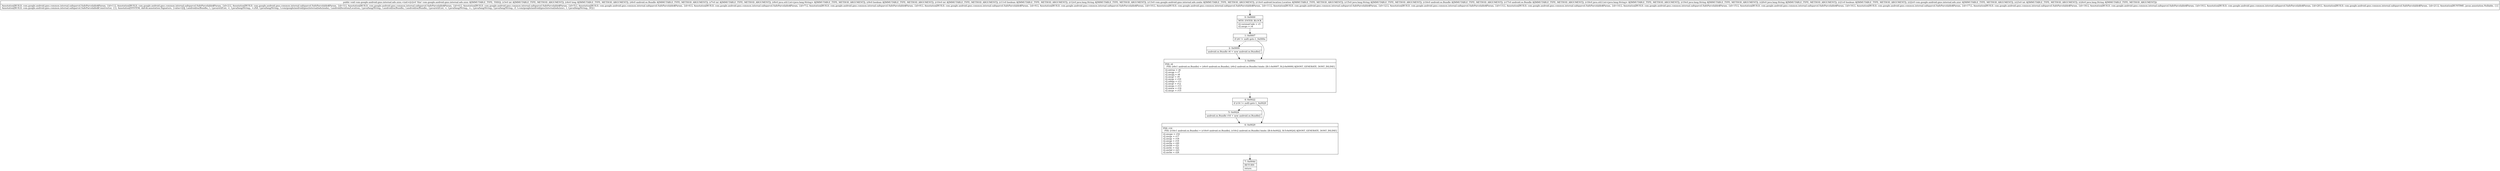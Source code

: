digraph "CFG forcom.google.android.gms.internal.ads.zzxx.\<init\>(IJLandroid\/os\/Bundle;ILjava\/util\/List;ZIZLjava\/lang\/String;Lcom\/google\/android\/gms\/internal\/ads\/zzabz;Landroid\/location\/Location;Ljava\/lang\/String;Landroid\/os\/Bundle;Landroid\/os\/Bundle;Ljava\/util\/List;Ljava\/lang\/String;Ljava\/lang\/String;ZLcom\/google\/android\/gms\/internal\/ads\/zzxr;ILjava\/lang\/String;)V" {
Node_0 [shape=record,label="{0\:\ 0x0000|MTH_ENTER_BLOCK\l|r2.versionCode = r3\lr2.zzcgo = r4\l}"];
Node_1 [shape=record,label="{1\:\ 0x0007|if (r6 != null) goto L_0x000e\l}"];
Node_2 [shape=record,label="{2\:\ 0x0009|android.os.Bundle r6 = new android.os.Bundle()\l}"];
Node_3 [shape=record,label="{3\:\ 0x000e|PHI: r6 \l  PHI: (r6v1 android.os.Bundle) = (r6v0 android.os.Bundle), (r6v2 android.os.Bundle) binds: [B:1:0x0007, B:2:0x0009] A[DONT_GENERATE, DONT_INLINE]\l|r2.extras = r6\lr2.zzcgp = r7\lr2.zzcgq = r8\lr2.zzcgr = r9\lr2.zzcgs = r10\lr2.zzbqn = r11\lr2.zzcgt = r12\lr2.zzcgu = r13\lr2.zzmw = r14\lr2.zzcgv = r15\l}"];
Node_4 [shape=record,label="{4\:\ 0x0022|if (r16 != null) goto L_0x0029\l}"];
Node_5 [shape=record,label="{5\:\ 0x0024|android.os.Bundle r16 = new android.os.Bundle()\l}"];
Node_6 [shape=record,label="{6\:\ 0x0029|PHI: r16 \l  PHI: (r16v1 android.os.Bundle) = (r16v0 android.os.Bundle), (r16v2 android.os.Bundle) binds: [B:4:0x0022, B:5:0x0024] A[DONT_GENERATE, DONT_INLINE]\l|r2.zzcgw = r16\lr2.zzcgx = r17\lr2.zzcgy = r18\lr2.zzcgz = r19\lr2.zzcha = r20\lr2.zzchb = r21\lr2.zzchc = r22\lr2.zzchd = r23\lr2.zzche = r24\l}"];
Node_7 [shape=record,label="{7\:\ 0x004d|RETURN\l|return\l}"];
MethodNode[shape=record,label="{public void com.google.android.gms.internal.ads.zzxx.\<init\>((r2v0 'this' com.google.android.gms.internal.ads.zzxx A[IMMUTABLE_TYPE, THIS]), (r3v0 int A[IMMUTABLE_TYPE, METHOD_ARGUMENT]), (r4v0 long A[IMMUTABLE_TYPE, METHOD_ARGUMENT]), (r6v0 android.os.Bundle A[IMMUTABLE_TYPE, METHOD_ARGUMENT]), (r7v0 int A[IMMUTABLE_TYPE, METHOD_ARGUMENT]), (r8v0 java.util.List\<java.lang.String\> A[IMMUTABLE_TYPE, METHOD_ARGUMENT]), (r9v0 boolean A[IMMUTABLE_TYPE, METHOD_ARGUMENT]), (r10v0 int A[IMMUTABLE_TYPE, METHOD_ARGUMENT]), (r11v0 boolean A[IMMUTABLE_TYPE, METHOD_ARGUMENT]), (r12v0 java.lang.String A[IMMUTABLE_TYPE, METHOD_ARGUMENT]), (r13v0 com.google.android.gms.internal.ads.zzabz A[IMMUTABLE_TYPE, METHOD_ARGUMENT]), (r14v0 android.location.Location A[IMMUTABLE_TYPE, METHOD_ARGUMENT]), (r15v0 java.lang.String A[IMMUTABLE_TYPE, METHOD_ARGUMENT]), (r16v0 android.os.Bundle A[IMMUTABLE_TYPE, METHOD_ARGUMENT]), (r17v0 android.os.Bundle A[IMMUTABLE_TYPE, METHOD_ARGUMENT]), (r18v0 java.util.List\<java.lang.String\> A[IMMUTABLE_TYPE, METHOD_ARGUMENT]), (r19v0 java.lang.String A[IMMUTABLE_TYPE, METHOD_ARGUMENT]), (r20v0 java.lang.String A[IMMUTABLE_TYPE, METHOD_ARGUMENT]), (r21v0 boolean A[IMMUTABLE_TYPE, METHOD_ARGUMENT]), (r22v0 com.google.android.gms.internal.ads.zzxr A[IMMUTABLE_TYPE, METHOD_ARGUMENT]), (r23v0 int A[IMMUTABLE_TYPE, METHOD_ARGUMENT]), (r24v0 java.lang.String A[IMMUTABLE_TYPE, METHOD_ARGUMENT]))  | Annotation[BUILD, com.google.android.gms.common.internal.safeparcel.SafeParcelable$Param, \{id=1\}], Annotation[BUILD, com.google.android.gms.common.internal.safeparcel.SafeParcelable$Param, \{id=2\}], Annotation[BUILD, com.google.android.gms.common.internal.safeparcel.SafeParcelable$Param, \{id=3\}], Annotation[BUILD, com.google.android.gms.common.internal.safeparcel.SafeParcelable$Param, \{id=4\}], Annotation[BUILD, com.google.android.gms.common.internal.safeparcel.SafeParcelable$Param, \{id=5\}], Annotation[BUILD, com.google.android.gms.common.internal.safeparcel.SafeParcelable$Param, \{id=6\}], Annotation[BUILD, com.google.android.gms.common.internal.safeparcel.SafeParcelable$Param, \{id=7\}], Annotation[BUILD, com.google.android.gms.common.internal.safeparcel.SafeParcelable$Param, \{id=8\}], Annotation[BUILD, com.google.android.gms.common.internal.safeparcel.SafeParcelable$Param, \{id=9\}], Annotation[BUILD, com.google.android.gms.common.internal.safeparcel.SafeParcelable$Param, \{id=10\}], Annotation[BUILD, com.google.android.gms.common.internal.safeparcel.SafeParcelable$Param, \{id=11\}], Annotation[BUILD, com.google.android.gms.common.internal.safeparcel.SafeParcelable$Param, \{id=12\}], Annotation[BUILD, com.google.android.gms.common.internal.safeparcel.SafeParcelable$Param, \{id=13\}], Annotation[BUILD, com.google.android.gms.common.internal.safeparcel.SafeParcelable$Param, \{id=14\}], Annotation[BUILD, com.google.android.gms.common.internal.safeparcel.SafeParcelable$Param, \{id=15\}], Annotation[BUILD, com.google.android.gms.common.internal.safeparcel.SafeParcelable$Param, \{id=16\}], Annotation[BUILD, com.google.android.gms.common.internal.safeparcel.SafeParcelable$Param, \{id=17\}], Annotation[BUILD, com.google.android.gms.common.internal.safeparcel.SafeParcelable$Param, \{id=18\}], Annotation[BUILD, com.google.android.gms.common.internal.safeparcel.SafeParcelable$Param, \{id=19\}], Annotation[BUILD, com.google.android.gms.common.internal.safeparcel.SafeParcelable$Param, \{id=20\}], Annotation[BUILD, com.google.android.gms.common.internal.safeparcel.SafeParcelable$Param, \{id=21\}], Annotation[RUNTIME, javax.annotation.Nullable, \{\}]\lAnnotation[BUILD, com.google.android.gms.common.internal.safeparcel.SafeParcelable$Constructor, \{\}], Annotation[SYSTEM, dalvik.annotation.Signature, \{value=[(IJ, Landroid\/os\/Bundle;, I, Ljava\/util\/List, \<, Ljava\/lang\/String;, \>;ZIZ, Ljava\/lang\/String;, Lcom\/google\/android\/gms\/internal\/ads\/zzabz;, Landroid\/location\/Location;, Ljava\/lang\/String;, Landroid\/os\/Bundle;, Landroid\/os\/Bundle;, Ljava\/util\/List, \<, Ljava\/lang\/String;, \>;, Ljava\/lang\/String;, Ljava\/lang\/String;, Z, Lcom\/google\/android\/gms\/internal\/ads\/zzxr;, I, Ljava\/lang\/String;, )V]\}]\l}"];
MethodNode -> Node_0;
Node_0 -> Node_1;
Node_1 -> Node_2[style=dashed];
Node_1 -> Node_3;
Node_2 -> Node_3;
Node_3 -> Node_4;
Node_4 -> Node_5[style=dashed];
Node_4 -> Node_6;
Node_5 -> Node_6;
Node_6 -> Node_7;
}

